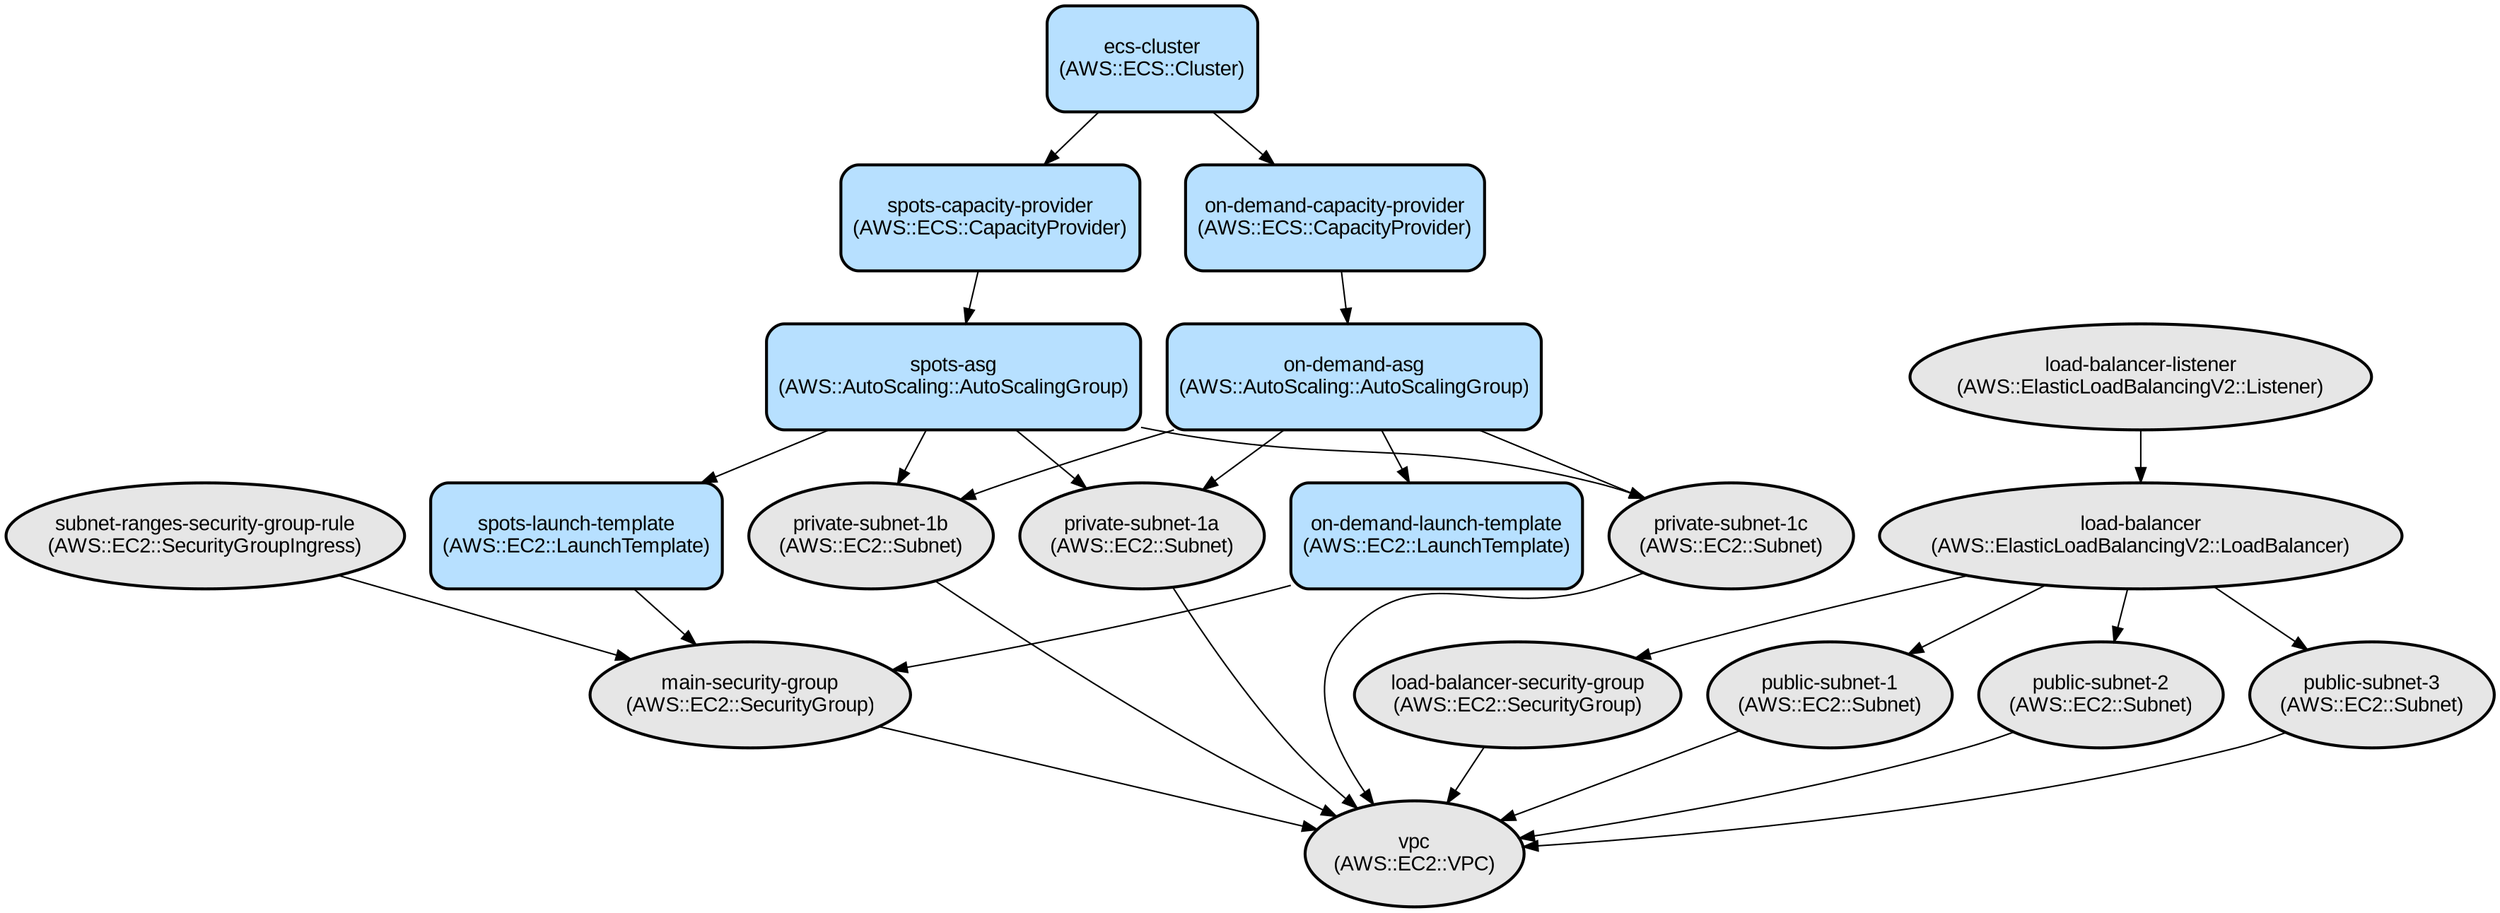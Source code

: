 digraph INFRA {
  node [ color = "black", fillcolor = "#E6E6E6", height =1, style = "filled,bold,rounded", fontname = "Arial" ];
  "spots-asg" [ label = "spots-asg
(AWS::AutoScaling::AutoScalingGroup)", shape =rectangle, fillcolor = "#B7E0FF" ];
  "spots-capacity-provider" [ label = "spots-capacity-provider
(AWS::ECS::CapacityProvider)", shape =rectangle, fillcolor = "#B7E0FF" ];
  "main-security-group" [ label = "main-security-group
(AWS::EC2::SecurityGroup)" ];
  "subnet-ranges-security-group-rule" [ label = "subnet-ranges-security-group-rule
(AWS::EC2::SecurityGroupIngress)" ];
  "on-demand-launch-template" [ label = "on-demand-launch-template
(AWS::EC2::LaunchTemplate)", shape =rectangle, fillcolor = "#B7E0FF" ];
  "on-demand-asg" [ label = "on-demand-asg
(AWS::AutoScaling::AutoScalingGroup)", shape =rectangle, fillcolor = "#B7E0FF" ];
  "on-demand-capacity-provider" [ label = "on-demand-capacity-provider
(AWS::ECS::CapacityProvider)", shape =rectangle, fillcolor = "#B7E0FF" ];
  "spots-launch-template" [ label = "spots-launch-template
(AWS::EC2::LaunchTemplate)", shape =rectangle, fillcolor = "#B7E0FF" ];
  "load-balancer" [ label = "load-balancer
(AWS::ElasticLoadBalancingV2::LoadBalancer)" ];
  "load-balancer-listener" [ label = "load-balancer-listener
(AWS::ElasticLoadBalancingV2::Listener)" ];
  "load-balancer-security-group" [ label = "load-balancer-security-group
(AWS::EC2::SecurityGroup)" ];
  "ecs-cluster" [ label = "ecs-cluster
(AWS::ECS::Cluster)", shape =rectangle, fillcolor = "#B7E0FF" ];
  "vpc" [ label = "vpc
(AWS::EC2::VPC)" ];
  "private-subnet-1a" [ label = "private-subnet-1a
(AWS::EC2::Subnet)" ];
  "private-subnet-1b" [ label = "private-subnet-1b
(AWS::EC2::Subnet)" ];
  "private-subnet-1c" [ label = "private-subnet-1c
(AWS::EC2::Subnet)" ];
  "public-subnet-1" [ label = "public-subnet-1
(AWS::EC2::Subnet)" ];
  "public-subnet-2" [ label = "public-subnet-2
(AWS::EC2::Subnet)" ];
  "public-subnet-3" [ label = "public-subnet-3
(AWS::EC2::Subnet)" ];
  "spots-asg" -> "spots-launch-template";
  "spots-asg" -> "private-subnet-1a";
  "spots-asg" -> "private-subnet-1b";
  "spots-asg" -> "private-subnet-1c";
  "spots-capacity-provider" -> "spots-asg";
  "main-security-group" -> "vpc";
  "subnet-ranges-security-group-rule" -> "main-security-group";
  "on-demand-launch-template" -> "main-security-group";
  "on-demand-asg" -> "on-demand-launch-template";
  "on-demand-asg" -> "private-subnet-1a";
  "on-demand-asg" -> "private-subnet-1b";
  "on-demand-asg" -> "private-subnet-1c";
  "on-demand-capacity-provider" -> "on-demand-asg";
  "spots-launch-template" -> "main-security-group";
  "load-balancer" -> "public-subnet-1";
  "load-balancer" -> "public-subnet-2";
  "load-balancer" -> "public-subnet-3";
  "load-balancer" -> "load-balancer-security-group";
  "load-balancer-listener" -> "load-balancer";
  "load-balancer-security-group" -> "vpc";
  "ecs-cluster" -> "on-demand-capacity-provider";
  "ecs-cluster" -> "spots-capacity-provider";
  "private-subnet-1a" -> "vpc";
  "private-subnet-1b" -> "vpc";
  "private-subnet-1c" -> "vpc";
  "public-subnet-1" -> "vpc";
  "public-subnet-2" -> "vpc";
  "public-subnet-3" -> "vpc";
}
